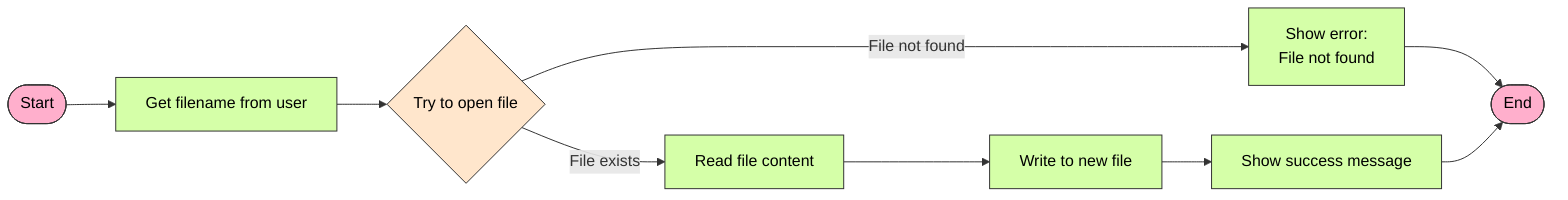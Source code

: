 flowchart LR
    Start([Start]) --> Input["Get filename from user"]
    Input --> OpenFile{"Try to open file"}
    OpenFile -->|"File exists"| Read["Read file content"]
    OpenFile -->|"File not found"| Error1["Show error:
    File not found"]
    Read --> Write["Write to new file"]
    Write --> Success["Show success message"]
    Error1 --> End([End])
    Success --> End

    classDef process fill:#a8d5ff,stroke:#333,color:#000
    classDef decision fill:#ffe6cc,stroke:#333,color:#000
    classDef io fill:#d5ffa8,stroke:#333,color:#000
    classDef start_end fill:#ffafcc,stroke:#333,color:#000

    class Input,Read,Write,Error1,Success io
    class OpenFile decision
    class Start,End start_end